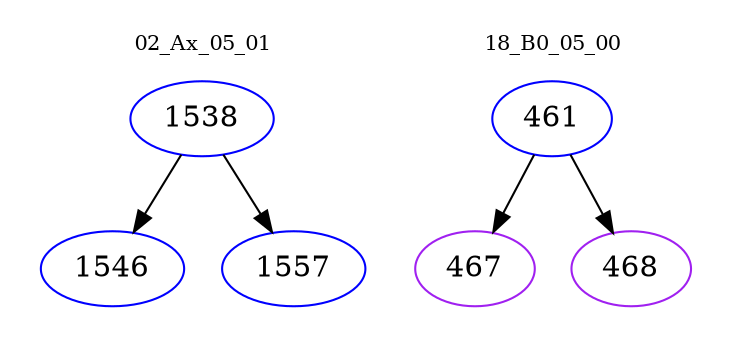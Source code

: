 digraph{
subgraph cluster_0 {
color = white
label = "02_Ax_05_01";
fontsize=10;
T0_1538 [label="1538", color="blue"]
T0_1538 -> T0_1546 [color="black"]
T0_1546 [label="1546", color="blue"]
T0_1538 -> T0_1557 [color="black"]
T0_1557 [label="1557", color="blue"]
}
subgraph cluster_1 {
color = white
label = "18_B0_05_00";
fontsize=10;
T1_461 [label="461", color="blue"]
T1_461 -> T1_467 [color="black"]
T1_467 [label="467", color="purple"]
T1_461 -> T1_468 [color="black"]
T1_468 [label="468", color="purple"]
}
}
